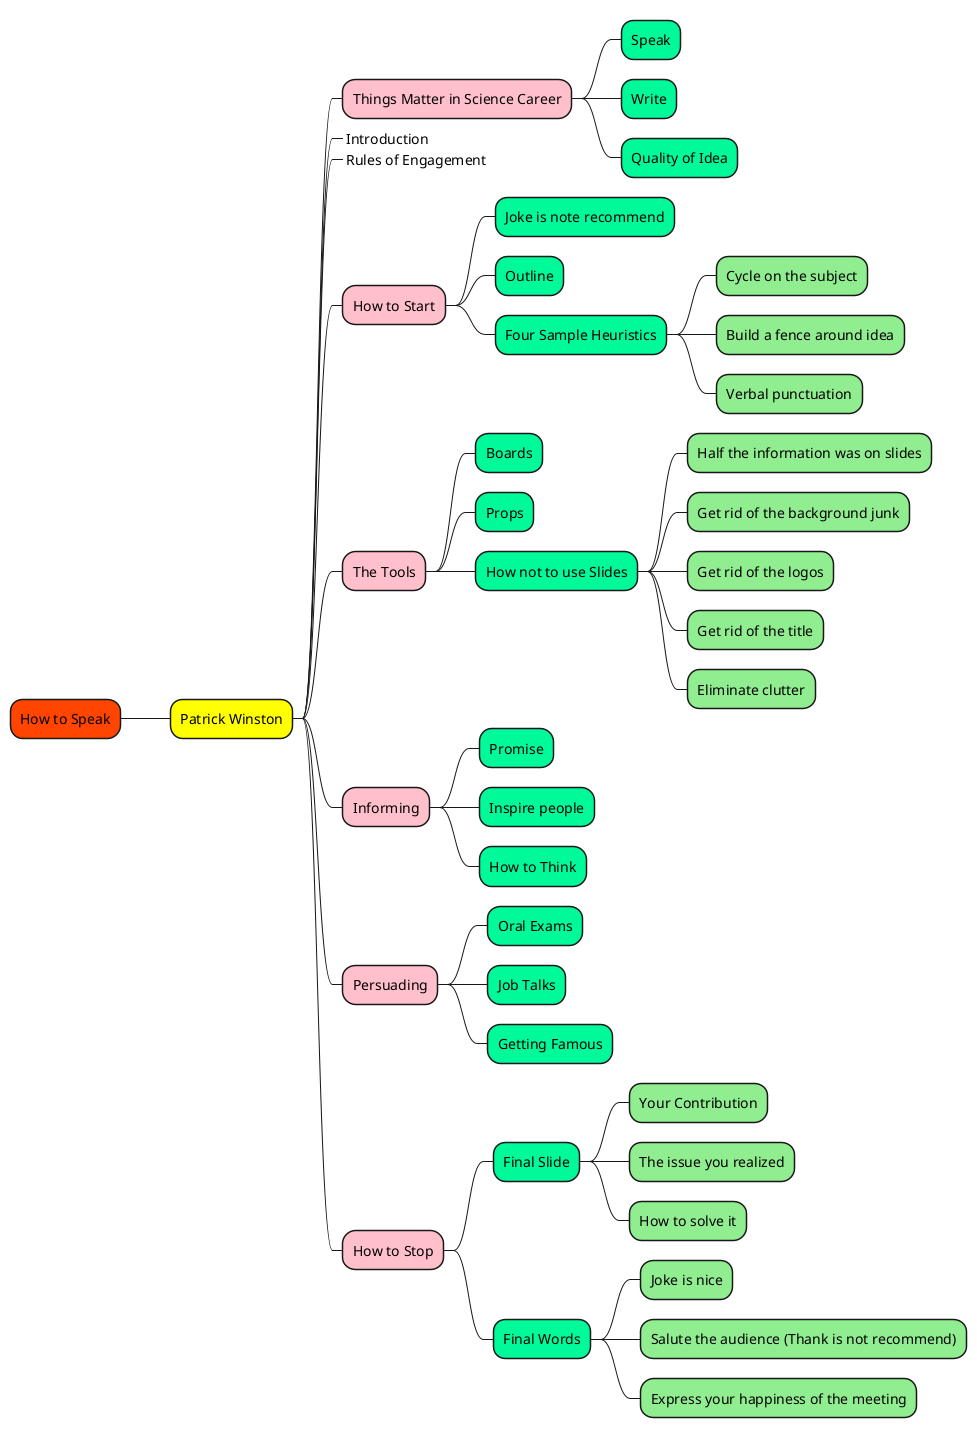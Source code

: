 @startmindmap

+[#OrangeRed] How to Speak

++[#yellow] Patrick Winston

+++[#Pink] Things Matter in Science Career
++++[#MediumSpringGreen] Speak
++++[#MediumSpringGreen] Write
++++[#MediumSpringGreen] Quality of Idea

+++[#Pink]_ Introduction
+++[#Pink]_ Rules of Engagement

+++[#Pink] How to Start
++++[#MediumSpringGreen] Joke is note recommend
++++[#MediumSpringGreen] Outline
++++[#MediumSpringGreen] Four Sample Heuristics
+++++[#LightGreen] Cycle on the subject
+++++[#LightGreen] Build a fence around idea
+++++[#LightGreen] Verbal punctuation

+++[#Pink] The Tools

++++[#MediumSpringGreen] Boards
++++[#MediumSpringGreen] Props
++++[#MediumSpringGreen] How not to use Slides
+++++[#LightGreen] Half the information was on slides
+++++[#LightGreen] Get rid of the background junk
+++++[#LightGreen] Get rid of the logos
+++++[#LightGreen] Get rid of the title
+++++[#LightGreen] Eliminate clutter

+++[#Pink] Informing

++++[#MediumSpringGreen] Promise
++++[#MediumSpringGreen] Inspire people
++++[#MediumSpringGreen] How to Think

+++[#Pink] Persuading

++++[#MediumSpringGreen] Oral Exams
++++[#MediumSpringGreen] Job Talks
++++[#MediumSpringGreen] Getting Famous

+++[#Pink] How to Stop

++++[#MediumSpringGreen] Final Slide
+++++[#LightGreen] Your Contribution
+++++[#LightGreen] The issue you realized
+++++[#LightGreen] How to solve it

++++[#MediumSpringGreen] Final Words
+++++[#LightGreen] Joke is nice
+++++[#LightGreen] Salute the audience (Thank is not recommend)
+++++[#LightGreen] Express your happiness of the meeting


'https://www.youtube.com/watch?v=Unzc731iCUY
'
'00:16 Introduction
'03:11 Rules of Engagement
'04:15 How to Start
'05:38 Four Sample Heuristics
'10:17 The Tools: Time and Place
'13:24 The Tools: Boards, Props, and Slides
'36:30 Informing: Promise, Inspiration, How to Think
'41:30 Persuading: Oral Exams, Job Talks, Getting Famous
'53:06 How to Stop: Final Slide, Final Words
'56:35 Final Words: Joke, Thank You, Examples

@endmindmap
